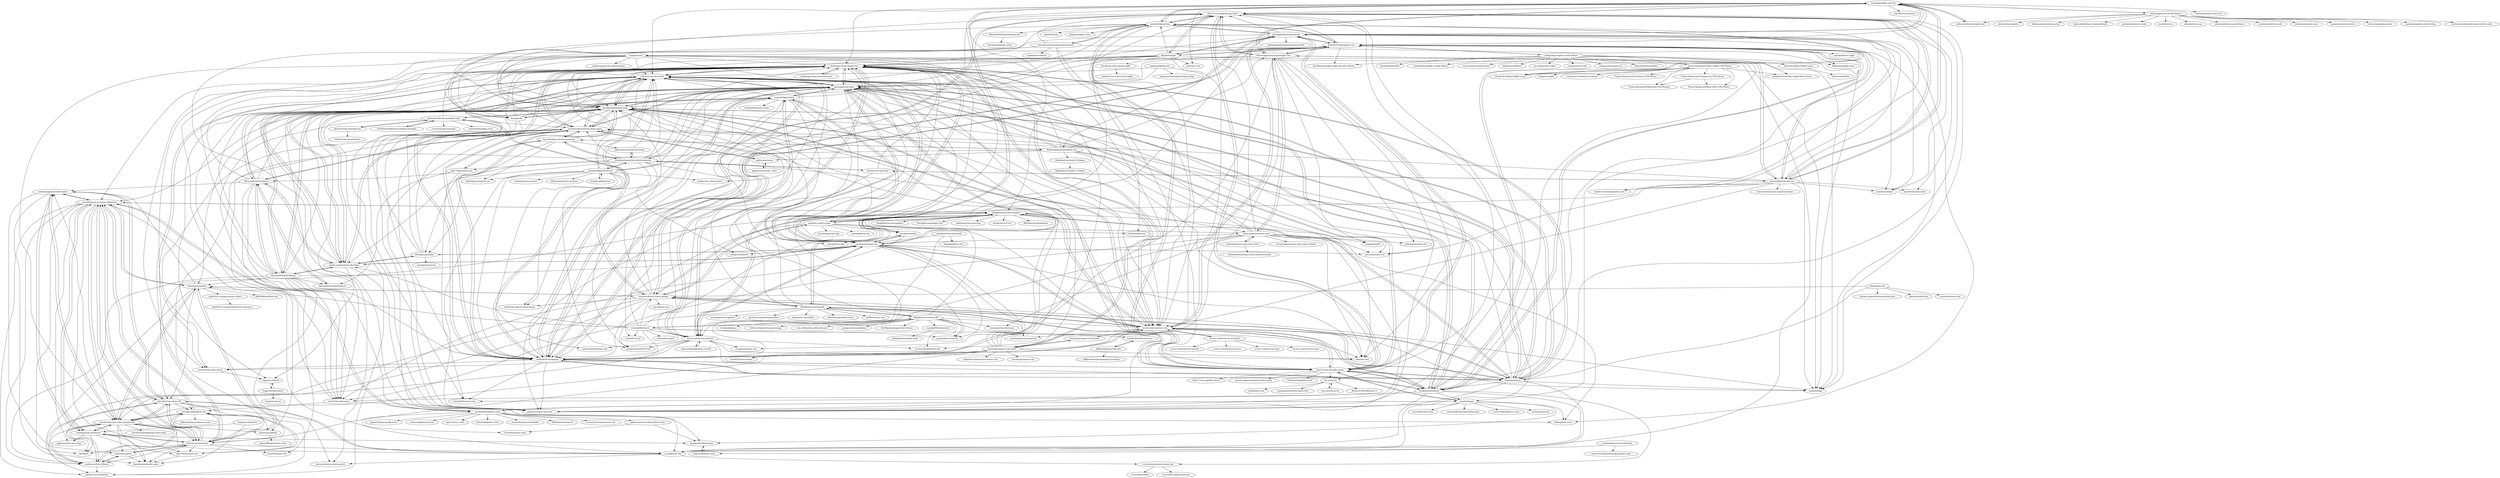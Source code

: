 digraph G {
"haishanh/night-owl.vim" -> "bluz71/vim-nightfly-guicolors"
"haishanh/night-owl.vim" -> "nickcernis/iterm2-night-owl"
"haishanh/night-owl.vim" -> "sdras/night-owl-vscode-theme"
"haishanh/night-owl.vim" -> "pineapplegiant/spaceduck"
"haishanh/night-owl.vim" -> "challenger-deep-theme/vim"
"haishanh/night-owl.vim" -> "ghifarit53/tokyonight-vim"
"haishanh/night-owl.vim" -> "lifepillar/vim-colortemplate"
"haishanh/night-owl.vim" -> "embark-theme/vim"
"haishanh/night-owl.vim" -> "ntk148v/vim-horizon"
"haishanh/night-owl.vim" -> "drewtempelmeyer/palenight.vim"
"haishanh/night-owl.vim" -> "jsit/toast.vim"
"haishanh/night-owl.vim" -> "arzg/vim-colors-xcode"
"haishanh/night-owl.vim" -> "kaicataldo/material.vim"
"haishanh/night-owl.vim" -> "rakr/vim-two-firewatch"
"haishanh/night-owl.vim" -> "adrian5/oceanic-next-vim"
"ajmwagar/vim-deus" -> "jaredgorski/SpaceCamp"
"ajmwagar/vim-deus" -> "challenger-deep-theme/vim"
"ajmwagar/vim-deus" -> "rakr/vim-two-firewatch"
"ajmwagar/vim-deus" -> "tyrannicaltoucan/vim-deep-space"
"ajmwagar/vim-deus" -> "fenetikm/falcon"
"ajmwagar/vim-deus" -> "wadackel/vim-dogrun"
"ajmwagar/vim-deus" -> "jacoborus/tender.vim"
"ajmwagar/vim-deus" -> "glepnir/oceanic-material"
"ajmwagar/vim-deus" -> "whatyouhide/vim-gotham"
"ajmwagar/vim-deus" -> "franbach/miramare"
"ajmwagar/vim-deus" -> "sts10/vim-pink-moon"
"ajmwagar/vim-deus" -> "danilo-augusto/vim-afterglow"
"ajmwagar/vim-deus" -> "AlessandroYorba/Alduin"
"ajmwagar/vim-deus" -> "bluz71/vim-moonfly-colors"
"ajmwagar/vim-deus" -> "romainl/Apprentice"
"mcchrish/vim-no-color-collections" -> "Lokaltog/vim-monotone"
"mcchrish/vim-no-color-collections" -> "jaredgorski/fogbell.vim"
"mcchrish/vim-no-color-collections" -> "pbrisbin/vim-colors-off"
"mcchrish/vim-no-color-collections" -> "owickstrom/vim-colors-paramount"
"mcchrish/vim-no-color-collections" -> "fxn/vim-monochrome"
"mcchrish/vim-no-color-collections" -> "andreypopp/vim-colors-plain"
"mcchrish/vim-no-color-collections" -> "mcchrish/zenbones.nvim"
"mcchrish/vim-no-color-collections" -> "axvr/photon.vim"
"mcchrish/vim-no-color-collections" -> "andreasvc/vim-256noir"
"mcchrish/vim-no-color-collections" -> "huyvohcmc/atlas.vim"
"mcchrish/vim-no-color-collections" -> "nikolvs/vim-sunbather"
"mcchrish/vim-no-color-collections" -> "cideM/yui"
"mcchrish/vim-no-color-collections" -> "robertmeta/nofrils"
"mcchrish/vim-no-color-collections" -> "lifepillar/vim-colortemplate"
"mcchrish/vim-no-color-collections" -> "pgdouyon/vim-yin-yang"
"arzg/vim-colors-xcode" -> "lifepillar/vim-colortemplate"
"arzg/vim-colors-xcode" -> "cormacrelf/vim-colors-github"
"arzg/vim-colors-xcode" -> "jaredgorski/SpaceCamp"
"arzg/vim-colors-xcode" -> "flrnd/candid.vim"
"arzg/vim-colors-xcode" -> "haishanh/night-owl.vim"
"arzg/vim-colors-xcode" -> "liuchengxu/vim-clap" ["e"=1]
"arzg/vim-colors-xcode" -> "ghifarit53/tokyonight-vim"
"arzg/vim-colors-xcode" -> "srcery-colors/srcery-vim"
"arzg/vim-colors-xcode" -> "rakr/vim-two-firewatch"
"arzg/vim-colors-xcode" -> "wadackel/vim-dogrun"
"arzg/vim-colors-xcode" -> "challenger-deep-theme/vim"
"arzg/vim-colors-xcode" -> "mhartington/oceanic-next"
"arzg/vim-colors-xcode" -> "aonemd/kuroi.vim"
"arzg/vim-colors-xcode" -> "jacoborus/estilo"
"arzg/vim-colors-xcode" -> "bluz71/vim-nightfly-guicolors"
"pineapplegiant/spaceduck" -> "pineapplegiant/spaceduck-terminal"
"pineapplegiant/spaceduck" -> "ghifarit53/tokyonight-vim"
"pineapplegiant/spaceduck" -> "srcery-colors/srcery-vim"
"pineapplegiant/spaceduck" -> "wadackel/vim-dogrun"
"pineapplegiant/spaceduck" -> "Rigellute/rigel"
"pineapplegiant/spaceduck" -> "embark-theme/vim"
"pineapplegiant/spaceduck" -> "bluz71/vim-nightfly-guicolors"
"pineapplegiant/spaceduck" -> "bluz71/vim-moonfly-colors"
"pineapplegiant/spaceduck" -> "marko-cerovac/material.nvim" ["e"=1]
"pineapplegiant/spaceduck" -> "haishanh/night-owl.vim"
"pineapplegiant/spaceduck" -> "ajmwagar/vim-deus"
"pineapplegiant/spaceduck" -> "mcchrish/zenbones.nvim"
"pineapplegiant/spaceduck" -> "franbach/miramare"
"pineapplegiant/spaceduck" -> "rktjmp/lush.nvim" ["e"=1]
"pineapplegiant/spaceduck" -> "sainnhe/sonokai" ["e"=1]
"kyazdani42/blue-moon" -> "Yagua/nebulous.nvim"
"sts10/vim-pink-moon" -> "glepnir/oceanic-material"
"sts10/vim-pink-moon" -> "jaredgorski/fogbell.vim"
"AlessandroYorba/Alduin" -> "AlessandroYorba/Sierra"
"AlessandroYorba/Alduin" -> "AlessandroYorba/Despacio"
"AlessandroYorba/Alduin" -> "ajmwagar/vim-deus"
"AlessandroYorba/Alduin" -> "rakr/vim-two-firewatch"
"AlessandroYorba/Alduin" -> "andreasvc/vim-256noir"
"AlessandroYorba/Alduin" -> "romainl/Apprentice"
"AlessandroYorba/Alduin" -> "danilo-augusto/vim-afterglow"
"AlessandroYorba/Alduin" -> "challenger-deep-theme/vim"
"AlessandroYorba/Alduin" -> "fxn/vim-monochrome"
"AlessandroYorba/Alduin" -> "jaredgorski/SpaceCamp"
"AlessandroYorba/Alduin" -> "sts10/vim-pink-moon"
"AlessandroYorba/Alduin" -> "robertmeta/nofrils"
"AlessandroYorba/Alduin" -> "jacoborus/tender.vim"
"AlessandroYorba/Alduin" -> "mcchrish/zenbones.nvim"
"AlessandroYorba/Alduin" -> "wadackel/vim-dogrun"
"KeitaNakamura/neodark.vim" -> "tyrannicaltoucan/vim-quantum"
"KeitaNakamura/neodark.vim" -> "rakr/vim-one" ["e"=1]
"KeitaNakamura/neodark.vim" -> "rakr/vim-two-firewatch"
"KeitaNakamura/neodark.vim" -> "ayu-theme/ayu-vim" ["e"=1]
"KeitaNakamura/neodark.vim" -> "nightsense/snow"
"KeitaNakamura/neodark.vim" -> "bluz71/vim-moonfly-colors"
"KeitaNakamura/neodark.vim" -> "fxn/vim-monochrome"
"KeitaNakamura/neodark.vim" -> "challenger-deep-theme/vim"
"KeitaNakamura/neodark.vim" -> "drewtempelmeyer/palenight.vim"
"KeitaNakamura/neodark.vim" -> "lifepillar/vim-wwdc16-theme"
"lifepillar/vim-colortemplate" -> "jacoborus/estilo"
"lifepillar/vim-colortemplate" -> "lifepillar/vim-gruvbox8"
"lifepillar/vim-colortemplate" -> "romainl/vim-rnb"
"lifepillar/vim-colortemplate" -> "rktjmp/lush.nvim" ["e"=1]
"lifepillar/vim-colortemplate" -> "RRethy/vim-hexokinase" ["e"=1]
"lifepillar/vim-colortemplate" -> "arzg/vim-colors-xcode"
"lifepillar/vim-colortemplate" -> "srcery-colors/srcery-vim"
"lifepillar/vim-colortemplate" -> "cormacrelf/vim-colors-github"
"lifepillar/vim-colortemplate" -> "pbrisbin/vim-colors-off"
"lifepillar/vim-colortemplate" -> "lifepillar/vim-mucomplete" ["e"=1]
"lifepillar/vim-colortemplate" -> "fenetikm/falcon"
"lifepillar/vim-colortemplate" -> "mcchrish/vim-no-color-collections"
"lifepillar/vim-colortemplate" -> "rhysd/git-messenger.vim" ["e"=1]
"lifepillar/vim-colortemplate" -> "andymass/vim-matchup" ["e"=1]
"lifepillar/vim-colortemplate" -> "rhysd/clever-f.vim" ["e"=1]
"vimcolorschemes/vimcolorschemes" -> "embark-theme/vim"
"vimcolorschemes/vimcolorschemes" -> "jaredgorski/SpaceCamp"
"vimcolorschemes/vimcolorschemes" -> "sainnhe/everforest" ["e"=1]
"vimcolorschemes/vimcolorschemes" -> "srcery-colors/srcery-vim"
"vimcolorschemes/vimcolorschemes" -> "bluz71/vim-moonfly-colors"
"vimcolorschemes/vimcolorschemes" -> "bluz71/vim-nightfly-guicolors"
"vimcolorschemes/vimcolorschemes" -> "rainglow/vim"
"vimcolorschemes/vimcolorschemes" -> "sainnhe/edge" ["e"=1]
"Fausto-Korpsvart/Tokyo-Night-GTK-Theme" -> "stronk-dev/Tokyo-Night-Linux"
"Fausto-Korpsvart/Tokyo-Night-GTK-Theme" -> "Fausto-Korpsvart/Catppuccin-GTK-Theme"
"Fausto-Korpsvart/Tokyo-Night-GTK-Theme" -> "Fausto-Korpsvart/Everforest-GTK-Theme"
"Fausto-Korpsvart/Tokyo-Night-GTK-Theme" -> "Fausto-Korpsvart/Rose-Pine-GTK-Theme"
"Fausto-Korpsvart/Tokyo-Night-GTK-Theme" -> "davidmathers/tokyo-night-kitty-theme"
"Fausto-Korpsvart/Tokyo-Night-GTK-Theme" -> "Fausto-Korpsvart/Material-GTK-Themes"
"Fausto-Korpsvart/Tokyo-Night-GTK-Theme" -> "catppuccin/gtk" ["e"=1]
"Fausto-Korpsvart/Tokyo-Night-GTK-Theme" -> "vinceliuice/Colloid-icon-theme" ["e"=1]
"romainl/Apprentice" -> "jacoborus/tender.vim"
"romainl/Apprentice" -> "ajmwagar/vim-deus"
"romainl/Apprentice" -> "challenger-deep-theme/vim"
"romainl/Apprentice" -> "junegunn/seoul256.vim" ["e"=1]
"romainl/Apprentice" -> "jaredgorski/SpaceCamp"
"romainl/Apprentice" -> "romainl/vim-rnb"
"romainl/Apprentice" -> "rakr/vim-two-firewatch"
"romainl/Apprentice" -> "romainl/vim-qf" ["e"=1]
"romainl/Apprentice" -> "srcery-colors/srcery-vim"
"romainl/Apprentice" -> "AlessandroYorba/Alduin"
"romainl/Apprentice" -> "justinmk/vim-dirvish" ["e"=1]
"romainl/Apprentice" -> "whatyouhide/vim-gotham"
"romainl/Apprentice" -> "robertmeta/nofrils"
"romainl/Apprentice" -> "romainl/idiomatic-vimrc" ["e"=1]
"romainl/Apprentice" -> "mcchrish/vim-no-color-collections"
"jdkanani/vim-material-theme" -> "kristijanhusak/vim-hybrid-material"
"jdkanani/vim-material-theme" -> "rakr/vim-two-firewatch"
"pbrisbin/vim-colors-off" -> "owickstrom/vim-colors-paramount"
"pbrisbin/vim-colors-off" -> "axvr/photon.vim"
"pbrisbin/vim-colors-off" -> "andreypopp/vim-colors-plain"
"pbrisbin/vim-colors-off" -> "nikolvs/vim-sunbather"
"pbrisbin/vim-colors-off" -> "mcchrish/vim-no-color-collections"
"pbrisbin/vim-colors-off" -> "preservim/vim-colors-pencil"
"pbrisbin/vim-colors-off" -> "andreasvc/vim-256noir"
"pbrisbin/vim-colors-off" -> "jaredgorski/fogbell.vim"
"pbrisbin/vim-colors-off" -> "fxn/vim-monochrome"
"whatyouhide/vim-gotham" -> "whatyouhide/gotham-contrib"
"whatyouhide/vim-gotham" -> "ajmwagar/vim-deus"
"whatyouhide/vim-gotham" -> "challenger-deep-theme/vim"
"whatyouhide/vim-gotham" -> "cseelus/vim-colors-lucid"
"whatyouhide/vim-gotham" -> "rakr/vim-two-firewatch"
"whatyouhide/vim-gotham" -> "jaredgorski/SpaceCamp"
"whatyouhide/vim-gotham" -> "cocopon/iceberg.vim" ["e"=1]
"whatyouhide/vim-gotham" -> "jacoborus/tender.vim"
"whatyouhide/vim-gotham" -> "nanotech/jellybeans.vim" ["e"=1]
"whatyouhide/vim-gotham" -> "wadackel/vim-dogrun"
"whatyouhide/vim-gotham" -> "romainl/Apprentice"
"whatyouhide/vim-gotham" -> "rakr/vim-one" ["e"=1]
"whatyouhide/vim-gotham" -> "junegunn/seoul256.vim" ["e"=1]
"whatyouhide/vim-gotham" -> "arcticicestudio/nord-vim" ["e"=1]
"whatyouhide/vim-gotham" -> "fenetikm/falcon"
"jacoborus/tender.vim" -> "ajmwagar/vim-deus"
"jacoborus/tender.vim" -> "srcery-colors/srcery-vim"
"jacoborus/tender.vim" -> "danilo-augusto/vim-afterglow"
"jacoborus/tender.vim" -> "rakr/vim-two-firewatch"
"jacoborus/tender.vim" -> "romainl/Apprentice"
"jacoborus/tender.vim" -> "jacoborus/estilo"
"jacoborus/tender.vim" -> "challenger-deep-theme/vim"
"jacoborus/tender.vim" -> "jaredgorski/SpaceCamp"
"jacoborus/tender.vim" -> "ayu-theme/ayu-vim" ["e"=1]
"jacoborus/tender.vim" -> "cocopon/iceberg.vim" ["e"=1]
"jacoborus/tender.vim" -> "rakr/vim-one" ["e"=1]
"jacoborus/tender.vim" -> "whatyouhide/vim-gotham"
"jacoborus/tender.vim" -> "justinmk/vim-dirvish" ["e"=1]
"jacoborus/tender.vim" -> "dikiaap/minimalist"
"jacoborus/tender.vim" -> "w0ng/vim-hybrid" ["e"=1]
"drewtempelmeyer/palenight.vim" -> "kaicataldo/material.vim"
"drewtempelmeyer/palenight.vim" -> "ayu-theme/ayu-vim" ["e"=1]
"drewtempelmeyer/palenight.vim" -> "ghifarit53/tokyonight-vim"
"drewtempelmeyer/palenight.vim" -> "challenger-deep-theme/vim"
"drewtempelmeyer/palenight.vim" -> "mhartington/oceanic-next"
"drewtempelmeyer/palenight.vim" -> "bluz71/vim-nightfly-guicolors"
"drewtempelmeyer/palenight.vim" -> "wadackel/vim-dogrun"
"drewtempelmeyer/palenight.vim" -> "franbach/miramare"
"drewtempelmeyer/palenight.vim" -> "sainnhe/edge" ["e"=1]
"drewtempelmeyer/palenight.vim" -> "sonph/onehalf" ["e"=1]
"drewtempelmeyer/palenight.vim" -> "ajmwagar/vim-deus"
"drewtempelmeyer/palenight.vim" -> "haishanh/night-owl.vim"
"drewtempelmeyer/palenight.vim" -> "joshdick/onedark.vim" ["e"=1]
"drewtempelmeyer/palenight.vim" -> "arcticicestudio/nord-vim" ["e"=1]
"drewtempelmeyer/palenight.vim" -> "rakr/vim-one" ["e"=1]
"sdras/night-owl-vscode-theme" -> "nickcernis/iterm2-night-owl"
"sdras/night-owl-vscode-theme" -> "haishanh/night-owl.vim"
"sdras/night-owl-vscode-theme" -> "gaearon/overreacted.io" ["e"=1]
"sdras/night-owl-vscode-theme" -> "sdras/cssgridgenerator" ["e"=1]
"sdras/night-owl-vscode-theme" -> "gatsbyjs/gatsby-starter-blog" ["e"=1]
"sdras/night-owl-vscode-theme" -> "arcticicestudio/nord-visual-studio-code" ["e"=1]
"sdras/night-owl-vscode-theme" -> "sdras/array-explorer" ["e"=1]
"sdras/night-owl-vscode-theme" -> "kiliman/operator-mono-lig" ["e"=1]
"sdras/night-owl-vscode-theme" -> "kentcdodds/react-testing-library" ["e"=1]
"sdras/night-owl-vscode-theme" -> "prettier/prettier-vscode" ["e"=1]
"sdras/night-owl-vscode-theme" -> "reach/reach-ui" ["e"=1]
"sdras/night-owl-vscode-theme" -> "sdras/intro-to-vue" ["e"=1]
"sdras/night-owl-vscode-theme" -> "primer/github-vscode-theme" ["e"=1]
"sdras/night-owl-vscode-theme" -> "wesbos/cobalt2-vscode" ["e"=1]
"sdras/night-owl-vscode-theme" -> "wesbos/awesome-uses" ["e"=1]
"ghifarit53/tokyonight-vim" -> "pineapplegiant/spaceduck"
"ghifarit53/tokyonight-vim" -> "Rigellute/rigel"
"ghifarit53/tokyonight-vim" -> "zatchheems/tokyo-night-alacritty-theme"
"ghifarit53/tokyonight-vim" -> "wadackel/vim-dogrun"
"ghifarit53/tokyonight-vim" -> "drewtempelmeyer/palenight.vim"
"ghifarit53/tokyonight-vim" -> "kyoz/purify"
"ghifarit53/tokyonight-vim" -> "sainnhe/edge" ["e"=1]
"ghifarit53/tokyonight-vim" -> "kaicataldo/material.vim"
"ghifarit53/tokyonight-vim" -> "franbach/miramare"
"ghifarit53/tokyonight-vim" -> "enkia/tokyo-night-vscode-theme"
"ghifarit53/tokyonight-vim" -> "sainnhe/forest-night" ["e"=1]
"ghifarit53/tokyonight-vim" -> "embark-theme/vim"
"ghifarit53/tokyonight-vim" -> "sainnhe/sonokai" ["e"=1]
"ghifarit53/tokyonight-vim" -> "bluz71/vim-nightfly-guicolors"
"ghifarit53/tokyonight-vim" -> "folke/tokyonight.nvim" ["e"=1]
"Rigellute/rigel" -> "ghifarit53/tokyonight-vim"
"Rigellute/rigel" -> "bluz71/vim-nightfly-guicolors"
"Rigellute/rigel" -> "wadackel/vim-dogrun"
"Rigellute/rigel" -> "pineapplegiant/spaceduck"
"Rigellute/rigel" -> "challenger-deep-theme/vim"
"Rigellute/rigel" -> "rakr/vim-two-firewatch"
"Rigellute/rigel" -> "ajmwagar/vim-deus"
"Rigellute/rigel" -> "jsit/toast.vim"
"Rigellute/rigel" -> "jaredgorski/SpaceCamp"
"Rigellute/rigel" -> "embark-theme/vim"
"Rigellute/rigel" -> "relastle/bluewery.vim"
"Rigellute/rigel" -> "sainnhe/edge" ["e"=1]
"Rigellute/rigel" -> "rhysd/vim-color-spring-night"
"Rigellute/rigel" -> "srcery-colors/srcery-vim"
"Rigellute/rigel" -> "flrnd/candid.vim"
"savq/melange" -> "mcchrish/zenbones.nvim"
"savq/melange" -> "nacro90/numb.nvim" ["e"=1]
"savq/melange" -> "rktjmp/lush.nvim" ["e"=1]
"savq/melange" -> "axvr/photon.vim"
"savq/melange" -> "bluz71/vim-moonfly-colors"
"savq/melange" -> "winston0410/commented.nvim"
"savq/melange" -> "kyazdani42/blue-moon"
"savq/melange" -> "tversteeg/registers.nvim" ["e"=1]
"savq/melange" -> "rose-pine/neovim" ["e"=1]
"whatyouhide/gotham-contrib" -> "whatyouhide/vim-gotham"
"cseelus/vim-colors-lucid" -> "fcpg/vim-orbital"
"franbach/miramare" -> "co1ncidence/mountaineer.vim"
"franbach/miramare" -> "ajmwagar/vim-deus"
"franbach/miramare" -> "wadackel/vim-dogrun"
"franbach/miramare" -> "embark-theme/vim"
"franbach/miramare" -> "glepnir/oceanic-material"
"franbach/miramare" -> "challenger-deep-theme/vim"
"franbach/miramare" -> "srcery-colors/srcery-vim"
"franbach/miramare" -> "ghifarit53/tokyonight-vim"
"franbach/miramare" -> "axvr/photon.vim"
"franbach/miramare" -> "rakr/vim-two-firewatch"
"franbach/miramare" -> "savq/melange"
"franbach/miramare" -> "bluz71/vim-moonfly-colors"
"franbach/miramare" -> "relastle/bluewery.vim"
"franbach/miramare" -> "sts10/vim-pink-moon"
"phanviet/vim-monokai-pro" -> "patstockwell/vim-monokai-tasty"
"phanviet/vim-monokai-pro" -> "Erichain/vim-monokai-pro"
"jaredgorski/SpaceCamp" -> "challenger-deep-theme/vim"
"jaredgorski/SpaceCamp" -> "ajmwagar/vim-deus"
"jaredgorski/SpaceCamp" -> "wadackel/vim-dogrun"
"jaredgorski/SpaceCamp" -> "kyoz/purify"
"jaredgorski/SpaceCamp" -> "preservim/vim-colors-pencil"
"jaredgorski/SpaceCamp" -> "srcery-colors/srcery-vim"
"jaredgorski/SpaceCamp" -> "tyrannicaltoucan/vim-deep-space"
"jaredgorski/SpaceCamp" -> "rakr/vim-two-firewatch"
"jaredgorski/SpaceCamp" -> "fenetikm/falcon"
"jaredgorski/SpaceCamp" -> "glepnir/oceanic-material"
"jaredgorski/SpaceCamp" -> "axvr/photon.vim"
"jaredgorski/SpaceCamp" -> "patstockwell/vim-monokai-tasty"
"jaredgorski/SpaceCamp" -> "danilo-augusto/vim-afterglow"
"jaredgorski/SpaceCamp" -> "nikolvs/vim-sunbather"
"jaredgorski/SpaceCamp" -> "bluz71/vim-moonfly-colors"
"dikiaap/minimalist" -> "zacanger/angr.vim"
"dikiaap/minimalist" -> "danilo-augusto/vim-afterglow"
"dikiaap/minimalist" -> "jacoborus/tender.vim"
"dikiaap/minimalist" -> "ajmwagar/vim-deus"
"dikiaap/minimalist" -> "rakr/vim-two-firewatch"
"dikiaap/minimalist" -> "challenger-deep-theme/vim"
"rainglow/vim" -> "cseelus/vim-colors-lucid"
"rainglow/vim" -> "challenger-deep-theme/vim"
"rainglow/vim" -> "rafi/awesome-vim-colorschemes" ["e"=1]
"rainglow/vim" -> "jaredgorski/SpaceCamp"
"rainglow/vim" -> "srcery-colors/srcery-vim"
"rainglow/vim" -> "mcchrish/vim-no-color-collections"
"rainglow/vim" -> "axvr/photon.vim"
"rainglow/vim" -> "ajmwagar/vim-deus"
"rainglow/vim" -> "mswift42/vim-themes"
"rainglow/vim" -> "jacoborus/tender.vim"
"rainglow/vim" -> "tyrannicaltoucan/vim-deep-space"
"rainglow/vim" -> "kyoz/purify"
"rainglow/vim" -> "rakr/vim-two-firewatch"
"rainglow/vim" -> "owickstrom/vim-colors-paramount"
"hzchirs/vim-material" -> "kaicataldo/material.vim"
"hzchirs/vim-material" -> "kristijanhusak/vim-hybrid-material"
"hzchirs/vim-material" -> "challenger-deep-theme/vim"
"hzchirs/vim-material" -> "glepnir/oceanic-material"
"robertmeta/nofrils" -> "owickstrom/vim-colors-paramount"
"robertmeta/nofrils" -> "plan9-for-vimspace/acme-colors"
"robertmeta/nofrils" -> "andreypopp/vim-colors-plain"
"robertmeta/nofrils" -> "pbrisbin/vim-colors-off"
"robertmeta/nofrils" -> "fxn/vim-monochrome"
"robertmeta/nofrils" -> "mcchrish/vim-no-color-collections"
"robertmeta/nofrils" -> "KKPMW/distilled-vim"
"robertmeta/nofrils" -> "cormacrelf/vim-colors-github"
"robertmeta/nofrils" -> "andreasvc/vim-256noir"
"bluz71/vim-nightfly-guicolors" -> "bluz71/vim-moonfly-colors"
"bluz71/vim-nightfly-guicolors" -> "sainnhe/edge" ["e"=1]
"bluz71/vim-nightfly-guicolors" -> "haishanh/night-owl.vim"
"bluz71/vim-nightfly-guicolors" -> "embark-theme/vim"
"bluz71/vim-nightfly-guicolors" -> "wadackel/vim-dogrun"
"bluz71/vim-nightfly-guicolors" -> "hoob3rt/lualine.nvim" ["e"=1]
"bluz71/vim-nightfly-guicolors" -> "Rigellute/rigel"
"bluz71/vim-nightfly-guicolors" -> "kaicataldo/material.vim"
"bluz71/vim-nightfly-guicolors" -> "marko-cerovac/material.nvim" ["e"=1]
"bluz71/vim-nightfly-guicolors" -> "glepnir/oceanic-material"
"bluz71/vim-nightfly-guicolors" -> "drewtempelmeyer/palenight.vim"
"bluz71/vim-nightfly-guicolors" -> "sainnhe/sonokai" ["e"=1]
"bluz71/vim-nightfly-guicolors" -> "jaredgorski/SpaceCamp"
"bluz71/vim-nightfly-guicolors" -> "ajmwagar/vim-deus"
"bluz71/vim-nightfly-guicolors" -> "ray-x/aurora"
"enkia/tokyo-night-vscode-theme" -> "folke/tokyonight.nvim" ["e"=1]
"enkia/tokyo-night-vscode-theme" -> "ghifarit53/tokyonight-vim"
"enkia/tokyo-night-vscode-theme" -> "koiosdev/Tokyo-Night-Linux"
"enkia/tokyo-night-vscode-theme" -> "Fausto-Korpsvart/Tokyo-Night-GTK-Theme"
"enkia/tokyo-night-vscode-theme" -> "davidmathers/tokyo-night-kitty-theme"
"enkia/tokyo-night-vscode-theme" -> "atomiks/moonlight-vscode-theme" ["e"=1]
"enkia/tokyo-night-vscode-theme" -> "zatchheems/tokyo-night-alacritty-theme"
"enkia/tokyo-night-vscode-theme" -> "rose-pine/rose-pine-theme" ["e"=1]
"enkia/tokyo-night-vscode-theme" -> "migueravila/Bento" ["e"=1]
"enkia/tokyo-night-vscode-theme" -> "stronk-dev/Tokyo-Night-Linux"
"enkia/tokyo-night-vscode-theme" -> "ayu-theme/ayu-colors" ["e"=1]
"enkia/tokyo-night-vscode-theme" -> "catppuccin/vscode" ["e"=1]
"enkia/tokyo-night-vscode-theme" -> "catppuccin/catppuccin" ["e"=1]
"enkia/tokyo-night-vscode-theme" -> "lokesh-krishna/dotfiles" ["e"=1]
"enkia/tokyo-night-vscode-theme" -> "Syndrizzle/hotfiles" ["e"=1]
"bluz71/vim-moonfly-colors" -> "bluz71/vim-nightfly-guicolors"
"bluz71/vim-moonfly-colors" -> "srcery-colors/srcery-vim"
"bluz71/vim-moonfly-colors" -> "savq/melange"
"bluz71/vim-moonfly-colors" -> "jaredgorski/SpaceCamp"
"bluz71/vim-moonfly-colors" -> "ajmwagar/vim-deus"
"bluz71/vim-moonfly-colors" -> "bluz71/vim-nightfly-colors" ["e"=1]
"bluz71/vim-moonfly-colors" -> "ray-x/aurora"
"bluz71/vim-moonfly-colors" -> "wadackel/vim-dogrun"
"bluz71/vim-moonfly-colors" -> "embark-theme/vim"
"bluz71/vim-moonfly-colors" -> "franbach/miramare"
"bluz71/vim-moonfly-colors" -> "fenetikm/falcon"
"bluz71/vim-moonfly-colors" -> "nyoom-engineering/oxocarbon.nvim" ["e"=1]
"bluz71/vim-moonfly-colors" -> "lifepillar/vim-gruvbox8"
"bluz71/vim-moonfly-colors" -> "pineapplegiant/spaceduck"
"bluz71/vim-moonfly-colors" -> "EdenEast/nightfox.nvim" ["e"=1]
"ray-x/starry.nvim" -> "ray-x/aurora"
"srcery-colors/srcery-vim" -> "srcery-colors/srcery-terminal"
"srcery-colors/srcery-vim" -> "jaredgorski/SpaceCamp"
"srcery-colors/srcery-vim" -> "jacoborus/tender.vim"
"srcery-colors/srcery-vim" -> "bluz71/vim-moonfly-colors"
"srcery-colors/srcery-vim" -> "fenetikm/falcon"
"srcery-colors/srcery-vim" -> "wadackel/vim-dogrun"
"srcery-colors/srcery-vim" -> "pineapplegiant/spaceduck"
"srcery-colors/srcery-vim" -> "lifepillar/vim-gruvbox8"
"srcery-colors/srcery-vim" -> "challenger-deep-theme/vim"
"srcery-colors/srcery-vim" -> "franbach/miramare"
"srcery-colors/srcery-vim" -> "lifepillar/vim-colortemplate"
"srcery-colors/srcery-vim" -> "liuchengxu/space-vim-theme"
"srcery-colors/srcery-vim" -> "ajmwagar/vim-deus"
"srcery-colors/srcery-vim" -> "sainnhe/edge" ["e"=1]
"srcery-colors/srcery-vim" -> "sainnhe/gruvbox-material" ["e"=1]
"fcpg/vim-fahrenheit" -> "fcpg/vim-farout"
"fcpg/vim-fahrenheit" -> "fcpg/vim-orbital"
"mhartington/oceanic-next" -> "mhartington/oceanic-next-iterm"
"mhartington/oceanic-next" -> "drewtempelmeyer/palenight.vim"
"mhartington/oceanic-next" -> "ajmwagar/vim-deus"
"mhartington/oceanic-next" -> "joshdick/onedark.vim" ["e"=1]
"mhartington/oceanic-next" -> "ayu-theme/ayu-vim" ["e"=1]
"mhartington/oceanic-next" -> "rakr/vim-two-firewatch"
"mhartington/oceanic-next" -> "voronianski/oceanic-next-color-scheme" ["e"=1]
"mhartington/oceanic-next" -> "ryanoasis/vim-devicons" ["e"=1]
"mhartington/oceanic-next" -> "jacoborus/tender.vim"
"mhartington/oceanic-next" -> "sonph/onehalf" ["e"=1]
"mhartington/oceanic-next" -> "bluz71/vim-nightfly-guicolors"
"mhartington/oceanic-next" -> "rakr/vim-one" ["e"=1]
"mhartington/oceanic-next" -> "junegunn/seoul256.vim" ["e"=1]
"mhartington/oceanic-next" -> "whatyouhide/vim-gotham"
"mhartington/oceanic-next" -> "glepnir/oceanic-material"
"AlessandroYorba/Sierra" -> "AlessandroYorba/Despacio"
"AlessandroYorba/Sierra" -> "AlessandroYorba/Alduin"
"AlessandroYorba/Sierra" -> "rakr/vim-two-firewatch"
"AlessandroYorba/Sierra" -> "danilo-augusto/vim-afterglow"
"AlessandroYorba/Sierra" -> "tyrannicaltoucan/vim-deep-space"
"AlessandroYorba/Sierra" -> "sts10/vim-pink-moon"
"AlessandroYorba/Sierra" -> "ajmwagar/vim-deus"
"AlessandroYorba/Sierra" -> "challenger-deep-theme/vim"
"AlessandroYorba/Sierra" -> "jaredgorski/SpaceCamp"
"AlessandroYorba/Sierra" -> "hauleth/blame.vim"
"AlessandroYorba/Sierra" -> "andreypopp/vim-colors-plain"
"Lokaltog/vim-monotone" -> "fxn/vim-monochrome"
"Lokaltog/vim-monotone" -> "mcchrish/vim-no-color-collections"
"Lokaltog/vim-monotone" -> "huyvohcmc/atlas.vim"
"Lokaltog/vim-monotone" -> "andreypopp/vim-colors-plain"
"Lokaltog/vim-monotone" -> "cideM/yui"
"Lokaltog/vim-monotone" -> "danishprakash/vim-yami"
"Lokaltog/vim-monotone" -> "owickstrom/vim-colors-paramount"
"Lokaltog/vim-monotone" -> "pgdouyon/vim-yin-yang"
"Lokaltog/vim-monotone" -> "kyazdani42/blue-moon"
"lifepillar/vim-gruvbox8" -> "lifepillar/vim-colortemplate"
"lifepillar/vim-gruvbox8" -> "sainnhe/gruvbox-material" ["e"=1]
"lifepillar/vim-gruvbox8" -> "srcery-colors/srcery-vim"
"lifepillar/vim-gruvbox8" -> "ajmwagar/vim-deus"
"lifepillar/vim-gruvbox8" -> "bluz71/vim-moonfly-colors"
"lifepillar/vim-gruvbox8" -> "gruvbox-community/gruvbox" ["e"=1]
"lifepillar/vim-gruvbox8" -> "cormacrelf/vim-colors-github"
"lifepillar/vim-gruvbox8" -> "sts10/vim-pink-moon"
"lifepillar/vim-gruvbox8" -> "rbong/vim-crystalline" ["e"=1]
"lifepillar/vim-gruvbox8" -> "ellisonleao/gruvbox.nvim" ["e"=1]
"lifepillar/vim-gruvbox8" -> "lifepillar/vim-solarized8"
"lifepillar/vim-gruvbox8" -> "wellle/context.vim" ["e"=1]
"lifepillar/vim-gruvbox8" -> "jaredgorski/SpaceCamp"
"lifepillar/vim-gruvbox8" -> "weirongxu/coc-explorer" ["e"=1]
"lifepillar/vim-gruvbox8" -> "challenger-deep-theme/vim"
"ray-x/aurora" -> "ray-x/starry.nvim"
"ray-x/aurora" -> "Abstract-IDE/Abstract-cs"
"ray-x/aurora" -> "yonlu/omni.vim"
"ray-x/aurora" -> "yashguptaz/calvera-dark.nvim" ["e"=1]
"fcpg/vim-orbital" -> "fcpg/vim-fahrenheit"
"romainl/flattened" -> "lifepillar/vim-solarized8"
"romainl/flattened" -> "owickstrom/vim-colors-paramount"
"romainl/flattened" -> "noahfrederick/vim-noctu"
"romainl/flattened" -> "romainl/vim-qlist" ["e"=1]
"romainl/flattened" -> "justinmk/vim-dirvish" ["e"=1]
"romainl/flattened" -> "romainl/vim-qf" ["e"=1]
"romainl/flattened" -> "lifepillar/vim-colortemplate"
"romainl/flattened" -> "robertmeta/nofrils"
"romainl/flattened" -> "cormacrelf/vim-colors-github"
"romainl/flattened" -> "danilo-augusto/vim-afterglow"
"romainl/flattened" -> "romainl/Apprentice"
"romainl/flattened" -> "whatyouhide/vim-gotham"
"arzg/vim-substrata" -> "Lokaltog/vim-monotone"
"arzg/vim-substrata" -> "danishprakash/vim-yami"
"fenetikm/falcon" -> "ajmwagar/vim-deus"
"fenetikm/falcon" -> "challenger-deep-theme/vim"
"fenetikm/falcon" -> "jaredgorski/SpaceCamp"
"fenetikm/falcon" -> "srcery-colors/srcery-vim"
"fenetikm/falcon" -> "rakr/vim-two-firewatch"
"fenetikm/falcon" -> "wadackel/vim-dogrun"
"fenetikm/falcon" -> "axvr/photon.vim"
"fenetikm/falcon" -> "cormacrelf/vim-colors-github"
"fenetikm/falcon" -> "lifepillar/vim-colortemplate"
"fenetikm/falcon" -> "bluz71/vim-moonfly-colors"
"fenetikm/falcon" -> "bluz71/vim-nightfly-guicolors"
"fenetikm/falcon" -> "sainnhe/edge" ["e"=1]
"fenetikm/falcon" -> "franbach/miramare"
"fenetikm/falcon" -> "glepnir/oceanic-material"
"fenetikm/falcon" -> "tyrannicaltoucan/vim-deep-space"
"wadackel/vim-dogrun" -> "jaredgorski/SpaceCamp"
"wadackel/vim-dogrun" -> "challenger-deep-theme/vim"
"wadackel/vim-dogrun" -> "tyrannicaltoucan/vim-deep-space"
"wadackel/vim-dogrun" -> "glepnir/oceanic-material"
"wadackel/vim-dogrun" -> "ajmwagar/vim-deus"
"wadackel/vim-dogrun" -> "relastle/bluewery.vim"
"wadackel/vim-dogrun" -> "franbach/miramare"
"wadackel/vim-dogrun" -> "srcery-colors/srcery-vim"
"wadackel/vim-dogrun" -> "bluz71/vim-nightfly-guicolors"
"wadackel/vim-dogrun" -> "ghifarit53/tokyonight-vim"
"wadackel/vim-dogrun" -> "rakr/vim-two-firewatch"
"wadackel/vim-dogrun" -> "fenetikm/falcon"
"wadackel/vim-dogrun" -> "bluz71/vim-moonfly-colors"
"wadackel/vim-dogrun" -> "cseelus/vim-colors-lucid"
"wadackel/vim-dogrun" -> "pineapplegiant/spaceduck"
"challenger-deep-theme/themes" -> "challenger-deep-theme/vim"
"challenger-deep-theme/vim" -> "jaredgorski/SpaceCamp"
"challenger-deep-theme/vim" -> "ajmwagar/vim-deus"
"challenger-deep-theme/vim" -> "rakr/vim-two-firewatch"
"challenger-deep-theme/vim" -> "wadackel/vim-dogrun"
"challenger-deep-theme/vim" -> "challenger-deep-theme/themes"
"challenger-deep-theme/vim" -> "cseelus/vim-colors-lucid"
"challenger-deep-theme/vim" -> "fenetikm/falcon"
"challenger-deep-theme/vim" -> "tyrannicaltoucan/vim-deep-space"
"challenger-deep-theme/vim" -> "glepnir/oceanic-material"
"challenger-deep-theme/vim" -> "sts10/vim-pink-moon"
"challenger-deep-theme/vim" -> "franbach/miramare"
"challenger-deep-theme/vim" -> "srcery-colors/srcery-vim"
"challenger-deep-theme/vim" -> "whatyouhide/vim-gotham"
"challenger-deep-theme/vim" -> "liuchengxu/space-vim-dark"
"challenger-deep-theme/vim" -> "jacoborus/tender.vim"
"koiosdev/Tokyo-Night-Linux" -> "rototrash/dotfiles"
"doums/darcula" -> "briones-gabriel/darcula-solid.nvim"
"doums/darcula" -> "blueshirts/darcula"
"doums/darcula" -> "eemed/sitruuna.vim"
"doums/darcula" -> "cormacrelf/vim-colors-github"
"doums/darcula" -> "fenetikm/falcon"
"kristijanhusak/vim-hybrid-material" -> "jdkanani/vim-material-theme"
"kristijanhusak/vim-hybrid-material" -> "w0ng/vim-hybrid" ["e"=1]
"kristijanhusak/vim-hybrid-material" -> "tyrannicaltoucan/vim-quantum"
"kristijanhusak/vim-hybrid-material" -> "ajmwagar/vim-deus"
"kristijanhusak/vim-hybrid-material" -> "jonathanfilip/vim-lucius"
"kristijanhusak/vim-hybrid-material" -> "tyrannicaltoucan/vim-deep-space"
"kristijanhusak/vim-hybrid-material" -> "hzchirs/vim-material"
"kristijanhusak/vim-hybrid-material" -> "jacoborus/tender.vim"
"kristijanhusak/vim-hybrid-material" -> "challenger-deep-theme/vim"
"kristijanhusak/vim-hybrid-material" -> "dikiaap/minimalist"
"kristijanhusak/vim-hybrid-material" -> "ajh17/Spacegray.vim"
"kristijanhusak/vim-hybrid-material" -> "mhartington/oceanic-next"
"kristijanhusak/vim-hybrid-material" -> "endel/vim-github-colorscheme"
"kristijanhusak/vim-hybrid-material" -> "danilo-augusto/vim-afterglow"
"kristijanhusak/vim-hybrid-material" -> "rakr/vim-two-firewatch"
"mcchrish/zenbones.nvim" -> "aktersnurra/no-clown-fiesta.nvim"
"mcchrish/zenbones.nvim" -> "mcchrish/vim-no-color-collections"
"mcchrish/zenbones.nvim" -> "savq/melange"
"mcchrish/zenbones.nvim" -> "rktjmp/lush.nvim" ["e"=1]
"mcchrish/zenbones.nvim" -> "kyazdani42/blue-moon"
"mcchrish/zenbones.nvim" -> "shaunsingh/nord.nvim" ["e"=1]
"mcchrish/zenbones.nvim" -> "uga-rosa/ccc.nvim" ["e"=1]
"mcchrish/zenbones.nvim" -> "famiu/bufdelete.nvim" ["e"=1]
"mcchrish/zenbones.nvim" -> "jesseleite/nvim-noirbuddy" ["e"=1]
"mcchrish/zenbones.nvim" -> "RRethy/nvim-base16" ["e"=1]
"mcchrish/zenbones.nvim" -> "FrenzyExists/aquarium-vim" ["e"=1]
"mcchrish/zenbones.nvim" -> "ggandor/leap-spooky.nvim" ["e"=1]
"mcchrish/zenbones.nvim" -> "kvrohit/rasmus.nvim" ["e"=1]
"kaicataldo/material.vim" -> "hzchirs/vim-material"
"kaicataldo/material.vim" -> "drewtempelmeyer/palenight.vim"
"kaicataldo/material.vim" -> "ghifarit53/tokyonight-vim"
"kaicataldo/material.vim" -> "marko-cerovac/material.nvim" ["e"=1]
"kaicataldo/material.vim" -> "bluz71/vim-nightfly-guicolors"
"kaicataldo/material.vim" -> "srcery-colors/srcery-vim"
"kaicataldo/material.vim" -> "sainnhe/edge" ["e"=1]
"kaicataldo/material.vim" -> "wadackel/vim-dogrun"
"kaicataldo/material.vim" -> "haishanh/night-owl.vim"
"kaicataldo/material.vim" -> "hoob3rt/lualine.nvim" ["e"=1]
"kaicataldo/material.vim" -> "pineapplegiant/spaceduck"
"kaicataldo/material.vim" -> "tyrannicaltoucan/vim-deep-space"
"kaicataldo/material.vim" -> "ayu-theme/ayu-vim" ["e"=1]
"kaicataldo/material.vim" -> "sainnhe/sonokai" ["e"=1]
"kaicataldo/material.vim" -> "material-theme/vsc-material-theme" ["e"=1]
"gosukiwi/vim-atom-dark" -> "whatyouhide/vim-gotham"
"gosukiwi/vim-atom-dark" -> "jacoborus/tender.vim"
"gosukiwi/vim-atom-dark" -> "skwp/greplace.vim" ["e"=1]
"Yagua/nebulous.nvim" -> "kyazdani42/blue-moon"
"rakr/vim-two-firewatch" -> "challenger-deep-theme/vim"
"rakr/vim-two-firewatch" -> "tyrannicaltoucan/vim-deep-space"
"rakr/vim-two-firewatch" -> "ajmwagar/vim-deus"
"rakr/vim-two-firewatch" -> "danilo-augusto/vim-afterglow"
"rakr/vim-two-firewatch" -> "jaredgorski/SpaceCamp"
"rakr/vim-two-firewatch" -> "glepnir/oceanic-material"
"rakr/vim-two-firewatch" -> "fxn/vim-monochrome"
"rakr/vim-two-firewatch" -> "AlessandroYorba/Sierra"
"rakr/vim-two-firewatch" -> "reedes/vim-colors-pencil" ["e"=1]
"rakr/vim-two-firewatch" -> "cormacrelf/vim-colors-github"
"rakr/vim-two-firewatch" -> "fenetikm/falcon"
"rakr/vim-two-firewatch" -> "jacoborus/tender.vim"
"rakr/vim-two-firewatch" -> "wadackel/vim-dogrun"
"rakr/vim-two-firewatch" -> "sts10/vim-pink-moon"
"rakr/vim-two-firewatch" -> "fcpg/vim-orbital"
"kyoz/purify" -> "jaredgorski/SpaceCamp"
"kyoz/purify" -> "ghifarit53/tokyonight-vim"
"kyoz/purify" -> "axvr/photon.vim"
"kyoz/purify" -> "wadackel/vim-dogrun"
"kyoz/purify" -> "challenger-deep-theme/vim"
"kyoz/purify" -> "ajmwagar/vim-deus"
"cormacrelf/vim-colors-github" -> "rakr/vim-two-firewatch"
"cormacrelf/vim-colors-github" -> "endel/vim-github-colorscheme"
"cormacrelf/vim-colors-github" -> "lifepillar/vim-colortemplate"
"cormacrelf/vim-colors-github" -> "tmsvg/pear-tree" ["e"=1]
"cormacrelf/vim-colors-github" -> "arzg/vim-colors-xcode"
"cormacrelf/vim-colors-github" -> "patstockwell/vim-monokai-tasty"
"cormacrelf/vim-colors-github" -> "fenetikm/falcon"
"cormacrelf/vim-colors-github" -> "owickstrom/vim-colors-paramount"
"cormacrelf/vim-colors-github" -> "challenger-deep-theme/vim"
"cormacrelf/vim-colors-github" -> "cideM/yui"
"cormacrelf/vim-colors-github" -> "robertmeta/nofrils"
"cormacrelf/vim-colors-github" -> "sainnhe/edge" ["e"=1]
"cormacrelf/vim-colors-github" -> "lifepillar/vim-gruvbox8"
"cormacrelf/vim-colors-github" -> "wadackel/vim-dogrun"
"cormacrelf/vim-colors-github" -> "jaredgorski/SpaceCamp"
"Fausto-Korpsvart/Catppuccin-GTK-Theme" -> "Fausto-Korpsvart/Material-GTK-Themes"
"Fausto-Korpsvart/Catppuccin-GTK-Theme" -> "Fausto-Korpsvart/Rose-Pine-GTK-Theme"
"lifepillar/vim-solarized8" -> "romainl/flattened"
"lifepillar/vim-solarized8" -> "lifepillar/vim-gruvbox8"
"lifepillar/vim-solarized8" -> "rakr/vim-one" ["e"=1]
"lifepillar/vim-solarized8" -> "lifepillar/vim-colortemplate"
"lifepillar/vim-solarized8" -> "icymind/NeoSolarized"
"lifepillar/vim-solarized8" -> "rakr/vim-two-firewatch"
"lifepillar/vim-solarized8" -> "justinmk/vim-dirvish" ["e"=1]
"lifepillar/vim-solarized8" -> "srcery-colors/srcery-vim"
"lifepillar/vim-solarized8" -> "k-takata/minpac" ["e"=1]
"lifepillar/vim-solarized8" -> "ludovicchabant/vim-gutentags" ["e"=1]
"lifepillar/vim-solarized8" -> "arcticicestudio/nord-vim" ["e"=1]
"lifepillar/vim-solarized8" -> "vim-airline/vim-airline-themes" ["e"=1]
"lifepillar/vim-solarized8" -> "junegunn/vim-peekaboo" ["e"=1]
"lifepillar/vim-solarized8" -> "ryanoasis/vim-devicons" ["e"=1]
"lifepillar/vim-solarized8" -> "NLKNguyen/papercolor-theme" ["e"=1]
"aktersnurra/no-clown-fiesta.nvim" -> "kvrohit/rasmus.nvim" ["e"=1]
"aktersnurra/no-clown-fiesta.nvim" -> "kyazdani42/blue-moon"
"axvr/photon.vim" -> "pbrisbin/vim-colors-off"
"axvr/photon.vim" -> "co1ncidence/mountaineer.vim"
"axvr/photon.vim" -> "preservim/vim-colors-pencil"
"liuchengxu/space-vim-dark" -> "liuchengxu/space-vim-theme"
"liuchengxu/space-vim-dark" -> "colepeters/spacemacs-theme.vim"
"liuchengxu/space-vim-dark" -> "challenger-deep-theme/vim"
"liuchengxu/space-vim-dark" -> "tyrannicaltoucan/vim-deep-space"
"liuchengxu/space-vim-dark" -> "jaredgorski/SpaceCamp"
"liuchengxu/space-vim-dark" -> "liuchengxu/space-vim" ["e"=1]
"liuchengxu/space-vim-dark" -> "wadackel/vim-dogrun"
"liuchengxu/space-vim-dark" -> "srcery-colors/srcery-vim"
"liuchengxu/space-vim-dark" -> "ajmwagar/vim-deus"
"liuchengxu/space-vim-dark" -> "lifepillar/vim-colortemplate"
"liuchengxu/space-vim-dark" -> "fxn/vim-monochrome"
"liuchengxu/space-vim-dark" -> "jacoborus/tender.vim"
"liuchengxu/space-vim-dark" -> "owickstrom/vim-colors-paramount"
"liuchengxu/space-vim-dark" -> "rakr/vim-one" ["e"=1]
"liuchengxu/space-vim-dark" -> "mswift42/vim-themes"
"andreasvc/vim-256noir" -> "jaredgorski/fogbell.vim"
"andreasvc/vim-256noir" -> "nikolvs/vim-sunbather"
"andreasvc/vim-256noir" -> "owickstrom/vim-colors-paramount"
"andreasvc/vim-256noir" -> "ewilazarus/preto"
"andreasvc/vim-256noir" -> "pbrisbin/vim-colors-off"
"ewilazarus/preto" -> "fxn/vim-monochrome"
"ewilazarus/preto" -> "andreasvc/vim-256noir"
"ewilazarus/preto" -> "danishprakash/vim-yami"
"fxn/vim-monochrome" -> "Lokaltog/vim-monotone"
"fxn/vim-monochrome" -> "ewilazarus/preto"
"fxn/vim-monochrome" -> "mcchrish/vim-no-color-collections"
"fxn/vim-monochrome" -> "owickstrom/vim-colors-paramount"
"fxn/vim-monochrome" -> "pbrisbin/vim-colors-off"
"fxn/vim-monochrome" -> "andreypopp/vim-colors-plain"
"fxn/vim-monochrome" -> "huyvohcmc/atlas.vim"
"fxn/vim-monochrome" -> "jaredgorski/fogbell.vim"
"fxn/vim-monochrome" -> "danishprakash/vim-yami"
"fxn/vim-monochrome" -> "rakr/vim-two-firewatch"
"fxn/vim-monochrome" -> "andreasvc/vim-256noir"
"fxn/vim-monochrome" -> "cideM/yui"
"fxn/vim-monochrome" -> "hauleth/blame.vim"
"fxn/vim-monochrome" -> "axvr/photon.vim"
"fxn/vim-monochrome" -> "robertmeta/nofrils"
"jaredgorski/fogbell.vim" -> "andreasvc/vim-256noir"
"jaredgorski/fogbell.vim" -> "huyvohcmc/atlas.vim"
"jaredgorski/fogbell.vim" -> "mcchrish/vim-no-color-collections"
"jaredgorski/fogbell.vim" -> "ldelossa/vimdark"
"jaredgorski/fogbell.vim" -> "owickstrom/vim-colors-paramount"
"jaredgorski/fogbell.vim" -> "kdheepak/monochrome.nvim"
"owickstrom/vim-colors-paramount" -> "pbrisbin/vim-colors-off"
"owickstrom/vim-colors-paramount" -> "andreasvc/vim-256noir"
"owickstrom/vim-colors-paramount" -> "andreypopp/vim-colors-plain"
"owickstrom/vim-colors-paramount" -> "jaredgorski/fogbell.vim"
"owickstrom/vim-colors-paramount" -> "ewilazarus/preto"
"owickstrom/vim-colors-paramount" -> "mcchrish/vim-no-color-collections"
"owickstrom/vim-colors-paramount" -> "fxn/vim-monochrome"
"owickstrom/vim-colors-paramount" -> "axvr/photon.vim"
"owickstrom/vim-colors-paramount" -> "Lokaltog/vim-monotone"
"owickstrom/vim-colors-paramount" -> "robertmeta/nofrils"
"owickstrom/vim-colors-paramount" -> "davidosomething/vim-colors-meh"
"owickstrom/vim-colors-paramount" -> "ldelossa/vimdark"
"owickstrom/vim-colors-paramount" -> "danishprakash/vim-yami"
"owickstrom/vim-colors-paramount" -> "nikolvs/vim-sunbather"
"wuelnerdotexe/vim-enfocado" -> "nvim-telescope/telescope-packer.nvim" ["e"=1]
"wuelnerdotexe/vim-enfocado" -> "Yagua/nebulous.nvim"
"patstockwell/vim-monokai-tasty" -> "ErichDonGubler/vim-sublime-monokai"
"patstockwell/vim-monokai-tasty" -> "phanviet/vim-monokai-pro"
"patstockwell/vim-monokai-tasty" -> "jaredgorski/SpaceCamp"
"patstockwell/vim-monokai-tasty" -> "cormacrelf/vim-colors-github"
"patstockwell/vim-monokai-tasty" -> "tyrannicaltoucan/vim-deep-space"
"patstockwell/vim-monokai-tasty" -> "crusoexia/vim-monokai" ["e"=1]
"patstockwell/vim-monokai-tasty" -> "sts10/vim-pink-moon"
"patstockwell/vim-monokai-tasty" -> "challenger-deep-theme/vim"
"patstockwell/vim-monokai-tasty" -> "tanvirtin/monokai.nvim"
"rhysd/vim-color-spring-night" -> "sainnhe/vim-color-forest-night"
"tyrannicaltoucan/vim-deep-space" -> "rakr/vim-two-firewatch"
"tyrannicaltoucan/vim-deep-space" -> "wadackel/vim-dogrun"
"tyrannicaltoucan/vim-deep-space" -> "ajmwagar/vim-deus"
"tyrannicaltoucan/vim-deep-space" -> "tyrannicaltoucan/vim-quantum"
"tyrannicaltoucan/vim-deep-space" -> "challenger-deep-theme/vim"
"tyrannicaltoucan/vim-deep-space" -> "jaredgorski/SpaceCamp"
"tyrannicaltoucan/vim-deep-space" -> "nightsense/snow"
"tyrannicaltoucan/vim-deep-space" -> "danilo-augusto/vim-afterglow"
"tyrannicaltoucan/vim-deep-space" -> "glepnir/oceanic-material"
"tyrannicaltoucan/vim-deep-space" -> "cseelus/vim-colors-lucid"
"tyrannicaltoucan/vim-deep-space" -> "ldelossa/vimdark"
"tyrannicaltoucan/vim-deep-space" -> "AlessandroYorba/Sierra"
"tyrannicaltoucan/vim-quantum" -> "KeitaNakamura/neodark.vim"
"tyrannicaltoucan/vim-quantum" -> "tyrannicaltoucan/vim-deep-space"
"tyrannicaltoucan/vim-quantum" -> "kristijanhusak/vim-hybrid-material"
"tyrannicaltoucan/vim-quantum" -> "ajh17/Spacegray.vim"
"tyrannicaltoucan/vim-quantum" -> "jdkanani/vim-material-theme"
"tyrannicaltoucan/vim-quantum" -> "challenger-deep-theme/vim"
"tyrannicaltoucan/vim-quantum" -> "KabbAmine/yowish.vim"
"tyrannicaltoucan/vim-quantum" -> "dikiaap/minimalist"
"noahfrederick/vim-noctu" -> "jeffkreeftmeijer/vim-dim"
"nightsense/snow" -> "nightsense/cosmic_latte"
"nightsense/snow" -> "tyrannicaltoucan/vim-deep-space"
"srcery-colors/srcery-terminal" -> "srcery-colors/srcery-vim"
"srcery-colors/srcery-terminal" -> "srcery-colors/srcery-tmux"
"srcery-colors/srcery-terminal" -> "srcery-colors/srcery-vscode"
"srcery-colors/srcery-terminal" -> "srcery-colors/srcery-emacs"
"srcery-colors/srcery-terminal" -> "srcery-colors/srcery-gui"
"jacoborus/estilo" -> "lifepillar/vim-colortemplate"
"jacoborus/estilo" -> "jacoborus/tender.vim"
"jacoborus/estilo" -> "romainl/vim-rnb"
"jacoborus/estilo" -> "sts10/vim-pink-moon"
"nightsense/cosmic_latte" -> "nightsense/snow"
"ajh17/Spacegray.vim" -> "tyrannicaltoucan/vim-quantum"
"ajh17/Spacegray.vim" -> "AlessandroYorba/Despacio"
"ajh17/Spacegray.vim" -> "AlessandroYorba/Sierra"
"ajh17/Spacegray.vim" -> "relastle/bluewery.vim"
"jonathanfilip/vim-lucius" -> "jonathanfilip/lucius"
"jonathanfilip/vim-lucius" -> "ajmwagar/vim-deus"
"jonathanfilip/vim-lucius" -> "glepnir/oceanic-material"
"jonathanfilip/vim-lucius" -> "rakr/vim-two-firewatch"
"jonathanfilip/vim-lucius" -> "nanotech/jellybeans.vim" ["e"=1]
"jonathanfilip/vim-lucius" -> "kristijanhusak/vim-hybrid-material"
"jonathanfilip/vim-lucius" -> "challenger-deep-theme/vim"
"jonathanfilip/vim-lucius" -> "endel/vim-github-colorscheme"
"jonathanfilip/vim-lucius" -> "romainl/Apprentice"
"jonathanfilip/vim-lucius" -> "wadackel/vim-dogrun"
"jonathanfilip/vim-lucius" -> "christophermca/meta5"
"jonathanfilip/vim-lucius" -> "reedes/vim-colors-pencil" ["e"=1]
"jonathanfilip/vim-lucius" -> "Badacadabra/vim-archery"
"jonathanfilip/vim-lucius" -> "junegunn/seoul256.vim" ["e"=1]
"jonathanfilip/vim-lucius" -> "KabbAmine/yowish.vim"
"raphamorim/lucario" -> "rakr/vim-two-firewatch"
"raphamorim/lucario" -> "raphamorim/angular-drag-n-drop"
"raphamorim/lucario" -> "kristijanhusak/vim-hybrid-material"
"raphamorim/lucario" -> "KeitaNakamura/neodark.vim"
"AlessandroYorba/Despacio" -> "AlessandroYorba/Sierra"
"mhartington/oceanic-next-iterm" -> "robinbentley/oceanic-next-macos-terminal"
"mhartington/oceanic-next-iterm" -> "mhartington/oceanic-next"
"lifepillar/vim-wwdc16-theme" -> "lifepillar/vim-wwdc17-theme"
"embark-theme/vim" -> "bluz71/vim-nightfly-guicolors"
"embark-theme/vim" -> "franbach/miramare"
"embark-theme/vim" -> "bluz71/vim-moonfly-colors"
"embark-theme/vim" -> "ghifarit53/tokyonight-vim"
"embark-theme/vim" -> "pineapplegiant/spaceduck"
"embark-theme/vim" -> "AhmedAbdulrahman/aylin.vim"
"embark-theme/vim" -> "srcery-colors/srcery-vim"
"embark-theme/vim" -> "jaredgorski/SpaceCamp"
"embark-theme/vim" -> "savq/melange"
"embark-theme/vim" -> "challenger-deep-theme/vim"
"embark-theme/vim" -> "vimcolorschemes/vimcolorschemes"
"embark-theme/vim" -> "skbolton/titan"
"embark-theme/vim" -> "glepnir/zephyr-nvim" ["e"=1]
"embark-theme/vim" -> "haishanh/night-owl.vim"
"embark-theme/vim" -> "wadackel/vim-dogrun"
"jonathanfilip/lucius" -> "jonathanfilip/vim-lucius"
"danilo-augusto/vim-afterglow" -> "rakr/vim-two-firewatch"
"danilo-augusto/vim-afterglow" -> "tyrannicaltoucan/vim-deep-space"
"danilo-augusto/vim-afterglow" -> "jacoborus/tender.vim"
"danilo-augusto/vim-afterglow" -> "ajmwagar/vim-deus"
"danilo-augusto/vim-afterglow" -> "jaredgorski/SpaceCamp"
"danilo-augusto/vim-afterglow" -> "glepnir/oceanic-material"
"danilo-augusto/vim-afterglow" -> "AlessandroYorba/Sierra"
"danilo-augusto/vim-afterglow" -> "challenger-deep-theme/vim"
"danilo-augusto/vim-afterglow" -> "dikiaap/minimalist"
"danilo-augusto/vim-afterglow" -> "fcpg/vim-orbital"
"danilo-augusto/vim-afterglow" -> "AlessandroYorba/Alduin"
"icymind/NeoSolarized" -> "philip-karlsson/bolt.nvim"
"AhmedAbdulrahman/aylin.vim" -> "kvrohit/substrata.nvim" ["e"=1]
"stronk-dev/Tokyo-Night-Linux" -> "Fausto-Korpsvart/Tokyo-Night-GTK-Theme"
"co1ncidence/mountaineer.vim" -> "co1ncidence/gunmetal.vim"
"co1ncidence/mountaineer.vim" -> "co1ncidence/bliss"
"plan9-for-vimspace/acme-colors" -> "plan9-for-vimspace/plan9-for-vimspace"
"ErichDonGubler/vim-sublime-monokai" -> "patstockwell/vim-monokai-tasty"
"nickcernis/iterm2-night-owl" -> "haishanh/night-owl.vim"
"huyvohcmc/atlas.vim" -> "jaredgorski/fogbell.vim"
"huyvohcmc/atlas.vim" -> "danishprakash/vim-yami"
"andreypopp/vim-colors-plain" -> "pbrisbin/vim-colors-off"
"andreypopp/vim-colors-plain" -> "owickstrom/vim-colors-paramount"
"andreypopp/vim-colors-plain" -> "Lokaltog/vim-monotone"
"andreypopp/vim-colors-plain" -> "danishprakash/vim-yami"
"andreypopp/vim-colors-plain" -> "ewilazarus/preto"
"andreypopp/vim-colors-plain" -> "mcchrish/vim-no-color-collections"
"jeffkreeftmeijer/vim-dim" -> "jeffkreeftmeijer/appsignal.terminal"
"jeffkreeftmeijer/vim-dim" -> "noahfrederick/vim-noctu"
"liuchengxu/space-vim-theme" -> "liuchengxu/space-vim-dark"
"ldelossa/vimdark" -> "adisen99/apprentice.nvim"
"haishanh/night-owl.vim" ["l"="-10.184,-20.937"]
"bluz71/vim-nightfly-guicolors" ["l"="-10.216,-20.949"]
"nickcernis/iterm2-night-owl" ["l"="-10.129,-20.92"]
"sdras/night-owl-vscode-theme" ["l"="-10.086,-20.913"]
"pineapplegiant/spaceduck" ["l"="-10.236,-20.934"]
"challenger-deep-theme/vim" ["l"="-10.24,-21.005"]
"ghifarit53/tokyonight-vim" ["l"="-10.198,-20.923"]
"lifepillar/vim-colortemplate" ["l"="-10.303,-20.97"]
"embark-theme/vim" ["l"="-10.244,-20.919"]
"ntk148v/vim-horizon" ["l"="-10.137,-20.894"]
"drewtempelmeyer/palenight.vim" ["l"="-10.2,-20.969"]
"jsit/toast.vim" ["l"="-10.169,-20.9"]
"arzg/vim-colors-xcode" ["l"="-10.24,-20.952"]
"kaicataldo/material.vim" ["l"="-10.182,-20.959"]
"rakr/vim-two-firewatch" ["l"="-10.252,-21.013"]
"adrian5/oceanic-next-vim" ["l"="-10.139,-20.939"]
"ajmwagar/vim-deus" ["l"="-10.251,-20.997"]
"jaredgorski/SpaceCamp" ["l"="-10.264,-20.988"]
"tyrannicaltoucan/vim-deep-space" ["l"="-10.238,-21.026"]
"fenetikm/falcon" ["l"="-10.26,-20.973"]
"wadackel/vim-dogrun" ["l"="-10.236,-20.98"]
"jacoborus/tender.vim" ["l"="-10.269,-21.019"]
"glepnir/oceanic-material" ["l"="-10.222,-20.999"]
"whatyouhide/vim-gotham" ["l"="-10.265,-21.05"]
"franbach/miramare" ["l"="-10.252,-20.96"]
"sts10/vim-pink-moon" ["l"="-10.276,-20.999"]
"danilo-augusto/vim-afterglow" ["l"="-10.257,-21.031"]
"AlessandroYorba/Alduin" ["l"="-10.305,-21.013"]
"bluz71/vim-moonfly-colors" ["l"="-10.261,-20.943"]
"romainl/Apprentice" ["l"="-10.291,-21.016"]
"mcchrish/vim-no-color-collections" ["l"="-10.371,-20.999"]
"Lokaltog/vim-monotone" ["l"="-10.395,-21.015"]
"jaredgorski/fogbell.vim" ["l"="-10.366,-21.036"]
"pbrisbin/vim-colors-off" ["l"="-10.351,-21.007"]
"owickstrom/vim-colors-paramount" ["l"="-10.358,-21.02"]
"fxn/vim-monochrome" ["l"="-10.342,-21.028"]
"andreypopp/vim-colors-plain" ["l"="-10.376,-21.029"]
"mcchrish/zenbones.nvim" ["l"="-10.364,-20.947"]
"axvr/photon.vim" ["l"="-10.32,-20.979"]
"andreasvc/vim-256noir" ["l"="-10.371,-21.018"]
"huyvohcmc/atlas.vim" ["l"="-10.396,-21.031"]
"nikolvs/vim-sunbather" ["l"="-10.36,-20.982"]
"cideM/yui" ["l"="-10.354,-21.041"]
"robertmeta/nofrils" ["l"="-10.354,-20.995"]
"pgdouyon/vim-yin-yang" ["l"="-10.422,-21.004"]
"cormacrelf/vim-colors-github" ["l"="-10.283,-20.983"]
"flrnd/candid.vim" ["l"="-10.209,-20.894"]
"liuchengxu/vim-clap" ["l"="-10.684,-22.094"]
"srcery-colors/srcery-vim" ["l"="-10.273,-20.96"]
"mhartington/oceanic-next" ["l"="-10.186,-20.994"]
"aonemd/kuroi.vim" ["l"="-10.225,-20.865"]
"jacoborus/estilo" ["l"="-10.312,-20.957"]
"pineapplegiant/spaceduck-terminal" ["l"="-10.243,-20.882"]
"Rigellute/rigel" ["l"="-10.218,-20.93"]
"marko-cerovac/material.nvim" ["l"="-11.146,-20.515"]
"rktjmp/lush.nvim" ["l"="-11.036,-20.462"]
"sainnhe/sonokai" ["l"="-11.178,-20.607"]
"kyazdani42/blue-moon" ["l"="-10.411,-20.94"]
"Yagua/nebulous.nvim" ["l"="-10.462,-20.923"]
"AlessandroYorba/Sierra" ["l"="-10.283,-21.041"]
"AlessandroYorba/Despacio" ["l"="-10.285,-21.074"]
"KeitaNakamura/neodark.vim" ["l"="-10.232,-21.06"]
"tyrannicaltoucan/vim-quantum" ["l"="-10.205,-21.065"]
"rakr/vim-one" ["l"="-10.594,-22.443"]
"ayu-theme/ayu-vim" ["l"="-10.649,-22.469"]
"nightsense/snow" ["l"="-10.221,-21.106"]
"lifepillar/vim-wwdc16-theme" ["l"="-10.23,-21.148"]
"lifepillar/vim-gruvbox8" ["l"="-10.291,-20.949"]
"romainl/vim-rnb" ["l"="-10.342,-20.964"]
"RRethy/vim-hexokinase" ["l"="-10.572,-21.973"]
"lifepillar/vim-mucomplete" ["l"="-10.608,-22.061"]
"rhysd/git-messenger.vim" ["l"="-10.573,-22.01"]
"andymass/vim-matchup" ["l"="-10.586,-22.063"]
"rhysd/clever-f.vim" ["l"="-10.528,-22.024"]
"vimcolorschemes/vimcolorschemes" ["l"="-10.275,-20.92"]
"sainnhe/everforest" ["l"="-11.201,-20.631"]
"rainglow/vim" ["l"="-10.295,-20.997"]
"sainnhe/edge" ["l"="-11.205,-20.576"]
"Fausto-Korpsvart/Tokyo-Night-GTK-Theme" ["l"="-10.075,-20.768"]
"stronk-dev/Tokyo-Night-Linux" ["l"="-10.078,-20.793"]
"Fausto-Korpsvart/Catppuccin-GTK-Theme" ["l"="-10.066,-20.73"]
"Fausto-Korpsvart/Everforest-GTK-Theme" ["l"="-10.039,-20.758"]
"Fausto-Korpsvart/Rose-Pine-GTK-Theme" ["l"="-10.081,-20.741"]
"davidmathers/tokyo-night-kitty-theme" ["l"="-10.102,-20.79"]
"Fausto-Korpsvart/Material-GTK-Themes" ["l"="-10.054,-20.744"]
"catppuccin/gtk" ["l"="-10.488,-20.354"]
"vinceliuice/Colloid-icon-theme" ["l"="-36.01,3.226"]
"junegunn/seoul256.vim" ["l"="-10.522,-22.291"]
"romainl/vim-qf" ["l"="-10.505,-22.006"]
"justinmk/vim-dirvish" ["l"="-10.53,-22.072"]
"romainl/idiomatic-vimrc" ["l"="-10.549,-22.05"]
"jdkanani/vim-material-theme" ["l"="-10.178,-21.068"]
"kristijanhusak/vim-hybrid-material" ["l"="-10.202,-21.04"]
"preservim/vim-colors-pencil" ["l"="-10.336,-20.978"]
"whatyouhide/gotham-contrib" ["l"="-10.271,-21.114"]
"cseelus/vim-colors-lucid" ["l"="-10.247,-21.044"]
"cocopon/iceberg.vim" ["l"="-10.695,-22.368"]
"nanotech/jellybeans.vim" ["l"="-10.445,-22.4"]
"arcticicestudio/nord-vim" ["l"="-36.225,2.802"]
"dikiaap/minimalist" ["l"="-10.225,-21.04"]
"w0ng/vim-hybrid" ["l"="-10.441,-22.378"]
"sonph/onehalf" ["l"="-10.675,-22.457"]
"joshdick/onedark.vim" ["l"="-10.616,-22.429"]
"gaearon/overreacted.io" ["l"="26.035,-26.235"]
"sdras/cssgridgenerator" ["l"="22.602,-26.68"]
"gatsbyjs/gatsby-starter-blog" ["l"="31.784,-29.451"]
"arcticicestudio/nord-visual-studio-code" ["l"="-36.247,2.737"]
"sdras/array-explorer" ["l"="27.739,-29.26"]
"kiliman/operator-mono-lig" ["l"="-24.829,-15.889"]
"kentcdodds/react-testing-library" ["l"="25.731,-26.223"]
"prettier/prettier-vscode" ["l"="21.67,-31.524"]
"reach/reach-ui" ["l"="25.875,-26.057"]
"sdras/intro-to-vue" ["l"="27.766,-29.343"]
"primer/github-vscode-theme" ["l"="21.524,-31.48"]
"wesbos/cobalt2-vscode" ["l"="22.903,-26.419"]
"wesbos/awesome-uses" ["l"="22.684,-26.531"]
"zatchheems/tokyo-night-alacritty-theme" ["l"="-10.145,-20.864"]
"kyoz/purify" ["l"="-10.229,-20.967"]
"enkia/tokyo-night-vscode-theme" ["l"="-10.115,-20.833"]
"sainnhe/forest-night" ["l"="-11.309,-20.637"]
"folke/tokyonight.nvim" ["l"="-11.138,-20.674"]
"relastle/bluewery.vim" ["l"="-10.21,-20.99"]
"rhysd/vim-color-spring-night" ["l"="-10.216,-20.815"]
"savq/melange" ["l"="-10.319,-20.922"]
"nacro90/numb.nvim" ["l"="-11.074,-20.367"]
"winston0410/commented.nvim" ["l"="-10.354,-20.879"]
"tversteeg/registers.nvim" ["l"="-11.044,-20.357"]
"rose-pine/neovim" ["l"="-11.134,-20.596"]
"fcpg/vim-orbital" ["l"="-10.261,-21.091"]
"co1ncidence/mountaineer.vim" ["l"="-10.342,-20.913"]
"phanviet/vim-monokai-pro" ["l"="-10.127,-21.016"]
"patstockwell/vim-monokai-tasty" ["l"="-10.2,-21.014"]
"Erichain/vim-monokai-pro" ["l"="-10.091,-21.018"]
"zacanger/angr.vim" ["l"="-10.197,-21.088"]
"rafi/awesome-vim-colorschemes" ["l"="-10.625,-22.457"]
"mswift42/vim-themes" ["l"="-10.315,-21.069"]
"hzchirs/vim-material" ["l"="-10.162,-20.999"]
"plan9-for-vimspace/acme-colors" ["l"="-10.442,-20.979"]
"KKPMW/distilled-vim" ["l"="-10.404,-20.977"]
"hoob3rt/lualine.nvim" ["l"="-10.979,-20.456"]
"ray-x/aurora" ["l"="-10.196,-20.868"]
"koiosdev/Tokyo-Night-Linux" ["l"="-10.059,-20.82"]
"atomiks/moonlight-vscode-theme" ["l"="-24.707,23.141"]
"rose-pine/rose-pine-theme" ["l"="-9.58,-20.32"]
"migueravila/Bento" ["l"="-28.015,-18.768"]
"ayu-theme/ayu-colors" ["l"="9.57,-35.411"]
"catppuccin/vscode" ["l"="-10.468,-20.328"]
"catppuccin/catppuccin" ["l"="-9.339,-20.153"]
"lokesh-krishna/dotfiles" ["l"="-9.416,-20.251"]
"Syndrizzle/hotfiles" ["l"="-9.479,-20.254"]
"bluz71/vim-nightfly-colors" ["l"="-11.221,-20.745"]
"nyoom-engineering/oxocarbon.nvim" ["l"="-9.765,-20.357"]
"EdenEast/nightfox.nvim" ["l"="-11.151,-20.63"]
"ray-x/starry.nvim" ["l"="-10.173,-20.842"]
"srcery-colors/srcery-terminal" ["l"="-10.324,-20.877"]
"liuchengxu/space-vim-theme" ["l"="-10.323,-21.044"]
"sainnhe/gruvbox-material" ["l"="-11.153,-20.607"]
"fcpg/vim-fahrenheit" ["l"="-10.271,-21.143"]
"fcpg/vim-farout" ["l"="-10.279,-21.181"]
"mhartington/oceanic-next-iterm" ["l"="-10.115,-20.987"]
"voronianski/oceanic-next-color-scheme" ["l"="9.732,-35.563"]
"ryanoasis/vim-devicons" ["l"="-10.59,-22.366"]
"hauleth/blame.vim" ["l"="-10.333,-21.074"]
"danishprakash/vim-yami" ["l"="-10.4,-21.043"]
"gruvbox-community/gruvbox" ["l"="-11.064,-20.531"]
"rbong/vim-crystalline" ["l"="2.793,38.695"]
"ellisonleao/gruvbox.nvim" ["l"="-11.134,-20.576"]
"lifepillar/vim-solarized8" ["l"="-10.337,-20.94"]
"wellle/context.vim" ["l"="-10.588,-21.993"]
"weirongxu/coc-explorer" ["l"="-9.655,-21.353"]
"Abstract-IDE/Abstract-cs" ["l"="-10.194,-20.838"]
"yonlu/omni.vim" ["l"="-10.18,-20.82"]
"yashguptaz/calvera-dark.nvim" ["l"="30.185,-33.559"]
"romainl/flattened" ["l"="-10.331,-21"]
"noahfrederick/vim-noctu" ["l"="-10.462,-21.028"]
"romainl/vim-qlist" ["l"="-10.52,-21.887"]
"arzg/vim-substrata" ["l"="-10.438,-21.053"]
"challenger-deep-theme/themes" ["l"="-10.251,-21.073"]
"liuchengxu/space-vim-dark" ["l"="-10.301,-21.034"]
"rototrash/dotfiles" ["l"="-10.024,-20.81"]
"doums/darcula" ["l"="-10.292,-20.875"]
"briones-gabriel/darcula-solid.nvim" ["l"="-10.308,-20.838"]
"blueshirts/darcula" ["l"="-10.307,-20.807"]
"eemed/sitruuna.vim" ["l"="-10.289,-20.834"]
"jonathanfilip/vim-lucius" ["l"="-10.18,-21.043"]
"ajh17/Spacegray.vim" ["l"="-10.226,-21.08"]
"endel/vim-github-colorscheme" ["l"="-10.173,-21.023"]
"aktersnurra/no-clown-fiesta.nvim" ["l"="-10.412,-20.92"]
"shaunsingh/nord.nvim" ["l"="-11.1,-20.54"]
"uga-rosa/ccc.nvim" ["l"="-11.159,-20.335"]
"famiu/bufdelete.nvim" ["l"="-11.05,-20.378"]
"jesseleite/nvim-noirbuddy" ["l"="-11.268,-20.221"]
"RRethy/nvim-base16" ["l"="-10.898,-20.419"]
"FrenzyExists/aquarium-vim" ["l"="-9.543,-20.403"]
"ggandor/leap-spooky.nvim" ["l"="-11.261,-20.319"]
"kvrohit/rasmus.nvim" ["l"="-11.359,-20.133"]
"material-theme/vsc-material-theme" ["l"="21.543,-31.457"]
"gosukiwi/vim-atom-dark" ["l"="-10.301,-21.106"]
"skwp/greplace.vim" ["l"="-9.514,-21.098"]
"reedes/vim-colors-pencil" ["l"="-10.661,-21.931"]
"tmsvg/pear-tree" ["l"="-10.554,-21.938"]
"icymind/NeoSolarized" ["l"="-10.416,-20.878"]
"k-takata/minpac" ["l"="-10.6,-22.047"]
"ludovicchabant/vim-gutentags" ["l"="-10.607,-22.175"]
"vim-airline/vim-airline-themes" ["l"="-10.569,-22.382"]
"junegunn/vim-peekaboo" ["l"="-10.528,-22.039"]
"NLKNguyen/papercolor-theme" ["l"="-10.581,-22.422"]
"colepeters/spacemacs-theme.vim" ["l"="-10.344,-21.105"]
"liuchengxu/space-vim" ["l"="-10.655,-22.53"]
"ewilazarus/preto" ["l"="-10.38,-21.049"]
"ldelossa/vimdark" ["l"="-10.342,-21.06"]
"kdheepak/monochrome.nvim" ["l"="-10.396,-21.08"]
"davidosomething/vim-colors-meh" ["l"="-10.406,-21.063"]
"wuelnerdotexe/vim-enfocado" ["l"="-10.513,-20.905"]
"nvim-telescope/telescope-packer.nvim" ["l"="-11.111,-20.352"]
"ErichDonGubler/vim-sublime-monokai" ["l"="-10.146,-21.033"]
"crusoexia/vim-monokai" ["l"="-10.395,-22.711"]
"tanvirtin/monokai.nvim" ["l"="-10.101,-21.041"]
"sainnhe/vim-color-forest-night" ["l"="-10.212,-20.764"]
"KabbAmine/yowish.vim" ["l"="-10.156,-21.088"]
"jeffkreeftmeijer/vim-dim" ["l"="-10.505,-21.039"]
"nightsense/cosmic_latte" ["l"="-10.205,-21.146"]
"srcery-colors/srcery-tmux" ["l"="-10.354,-20.85"]
"srcery-colors/srcery-vscode" ["l"="-10.333,-20.838"]
"srcery-colors/srcery-emacs" ["l"="-10.358,-20.824"]
"srcery-colors/srcery-gui" ["l"="-10.336,-20.852"]
"jonathanfilip/lucius" ["l"="-10.134,-21.066"]
"christophermca/meta5" ["l"="-10.114,-21.075"]
"Badacadabra/vim-archery" ["l"="-10.129,-21.099"]
"raphamorim/lucario" ["l"="-10.185,-21.108"]
"raphamorim/angular-drag-n-drop" ["l"="-10.165,-21.136"]
"robinbentley/oceanic-next-macos-terminal" ["l"="-10.065,-20.99"]
"lifepillar/vim-wwdc17-theme" ["l"="-10.225,-21.184"]
"AhmedAbdulrahman/aylin.vim" ["l"="-10.26,-20.869"]
"skbolton/titan" ["l"="-10.252,-20.842"]
"glepnir/zephyr-nvim" ["l"="-10.9,-20.512"]
"philip-karlsson/bolt.nvim" ["l"="-10.447,-20.852"]
"kvrohit/substrata.nvim" ["l"="-11.393,-20.114"]
"co1ncidence/gunmetal.vim" ["l"="-10.372,-20.898"]
"co1ncidence/bliss" ["l"="-10.38,-20.878"]
"plan9-for-vimspace/plan9-for-vimspace" ["l"="-10.481,-20.975"]
"jeffkreeftmeijer/appsignal.terminal" ["l"="-10.535,-21.046"]
"adisen99/apprentice.nvim" ["l"="-10.368,-21.094"]
}